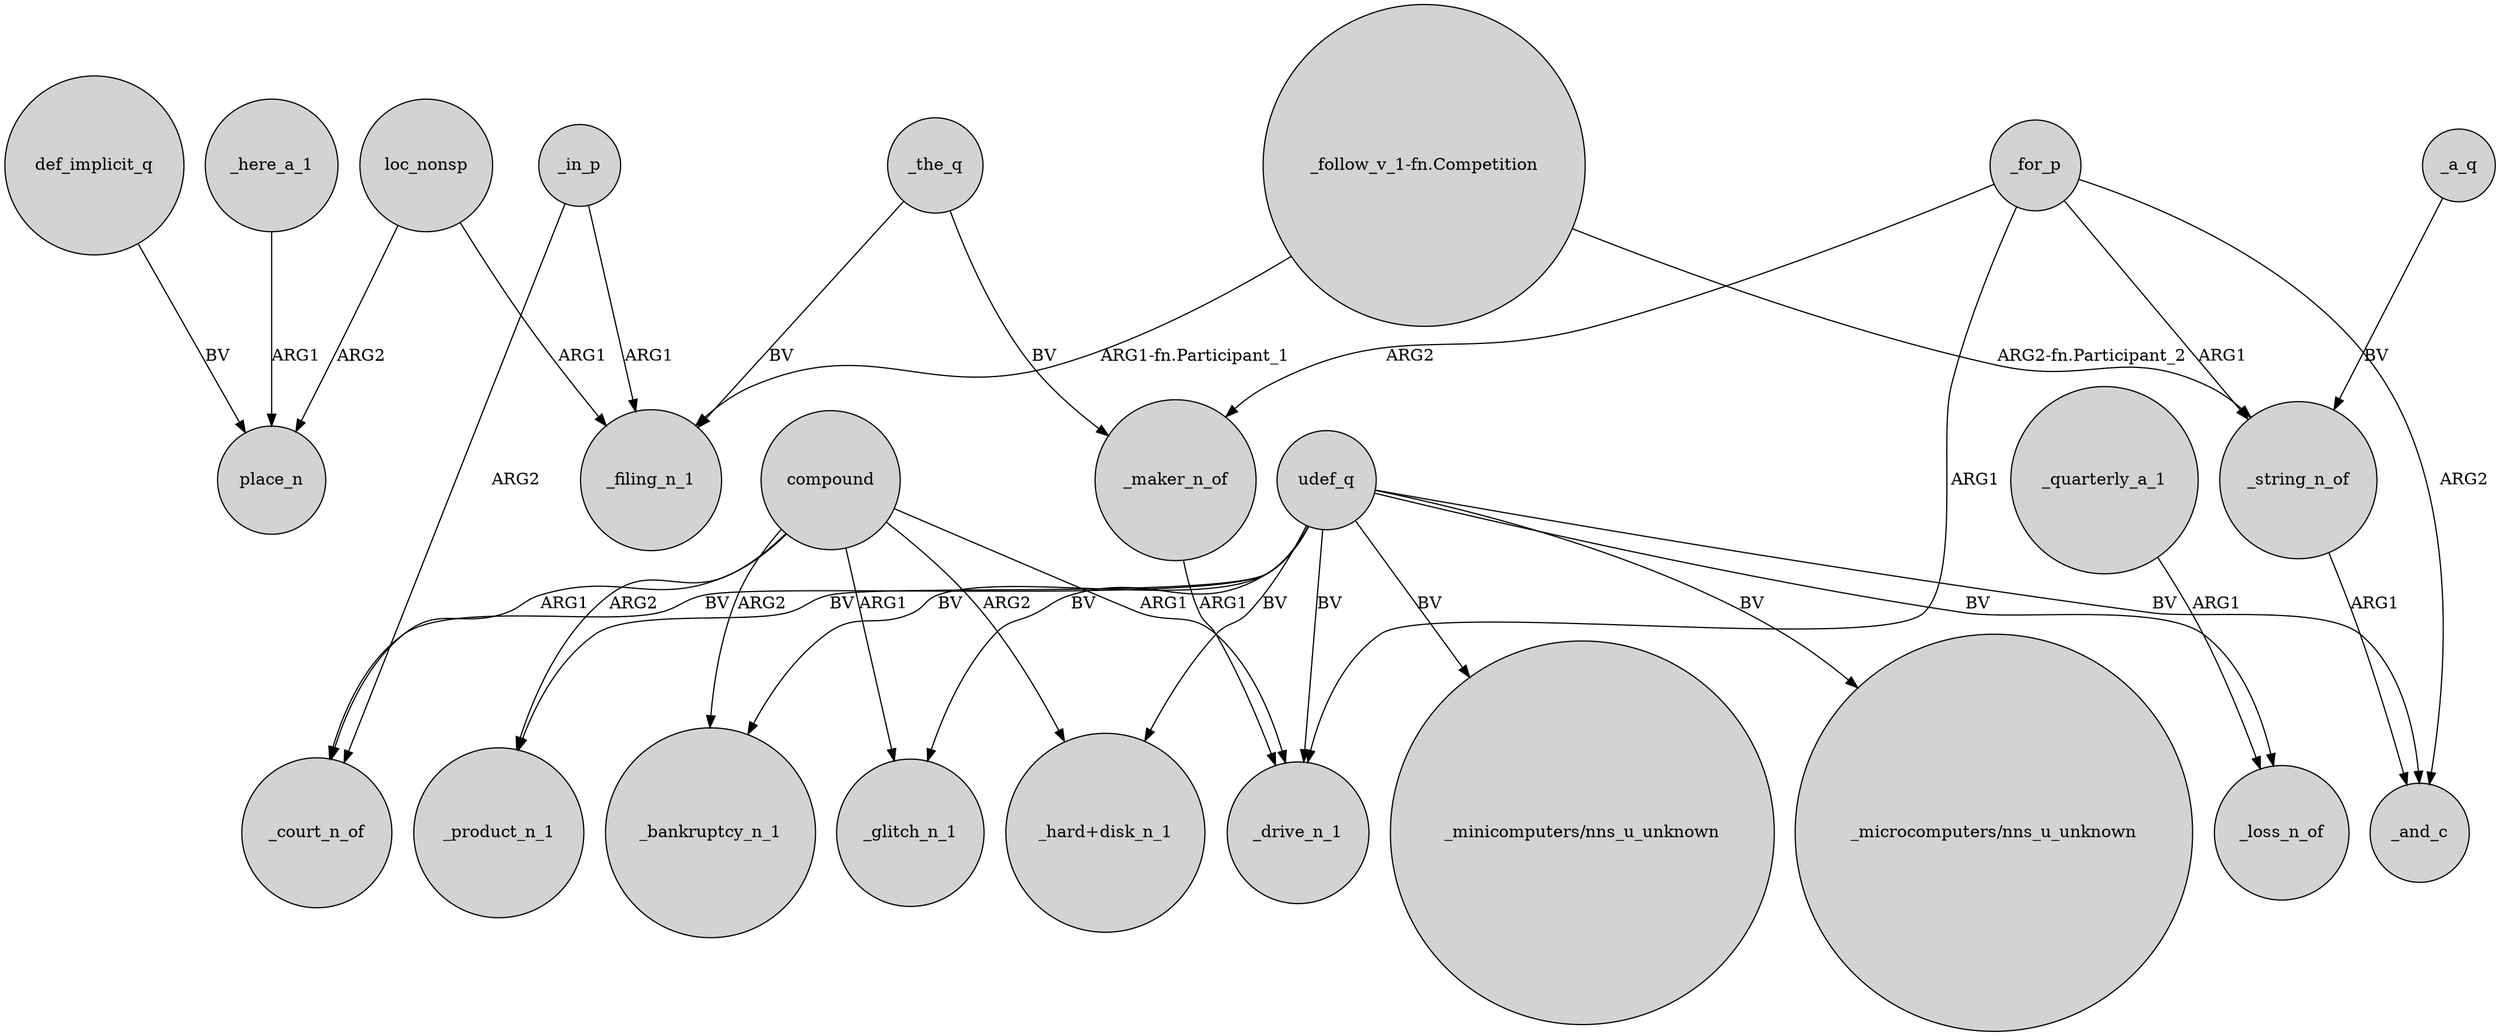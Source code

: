 digraph {
	node [shape=circle style=filled]
	def_implicit_q -> place_n [label=BV]
	_the_q -> _filing_n_1 [label=BV]
	udef_q -> "_hard+disk_n_1" [label=BV]
	udef_q -> "_minicomputers/nns_u_unknown" [label=BV]
	_for_p -> _string_n_of [label=ARG1]
	"_follow_v_1-fn.Competition" -> _filing_n_1 [label="ARG1-fn.Participant_1"]
	udef_q -> _product_n_1 [label=BV]
	_here_a_1 -> place_n [label=ARG1]
	compound -> _bankruptcy_n_1 [label=ARG2]
	udef_q -> _and_c [label=BV]
	_a_q -> _string_n_of [label=BV]
	compound -> _glitch_n_1 [label=ARG1]
	compound -> "_hard+disk_n_1" [label=ARG2]
	udef_q -> "_microcomputers/nns_u_unknown" [label=BV]
	_string_n_of -> _and_c [label=ARG1]
	compound -> _court_n_of [label=ARG1]
	_in_p -> _court_n_of [label=ARG2]
	_quarterly_a_1 -> _loss_n_of [label=ARG1]
	udef_q -> _loss_n_of [label=BV]
	_maker_n_of -> _drive_n_1 [label=ARG1]
	udef_q -> _drive_n_1 [label=BV]
	"_follow_v_1-fn.Competition" -> _string_n_of [label="ARG2-fn.Participant_2"]
	udef_q -> _court_n_of [label=BV]
	_for_p -> _maker_n_of [label=ARG2]
	loc_nonsp -> place_n [label=ARG2]
	udef_q -> _bankruptcy_n_1 [label=BV]
	_the_q -> _maker_n_of [label=BV]
	udef_q -> _glitch_n_1 [label=BV]
	_for_p -> _drive_n_1 [label=ARG1]
	compound -> _drive_n_1 [label=ARG1]
	loc_nonsp -> _filing_n_1 [label=ARG1]
	compound -> _product_n_1 [label=ARG2]
	_in_p -> _filing_n_1 [label=ARG1]
	_for_p -> _and_c [label=ARG2]
}

